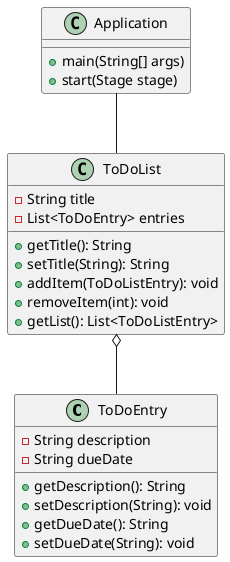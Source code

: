 @startuml
'https://plantuml.com/class-diagram

class ToDoEntry {
' a specific entry that shows up in the to-do lists

- String description
- String dueDate

+ getDescription(): String
+ setDescription(String): void
+ getDueDate(): String
+ setDueDate(String): void

}

class ToDoList {
' the to-do list

- String title
- List<ToDoEntry> entries

+ getTitle(): String
+ setTitle(String): String
+ addItem(ToDoListEntry): void
+ removeItem(int): void
+ getList(): List<ToDoListEntry>


}

class Application {

    + main(String[] args)
    + start(Stage stage)

}

ToDoList o-- ToDoEntry
Application -- ToDoList

@enduml